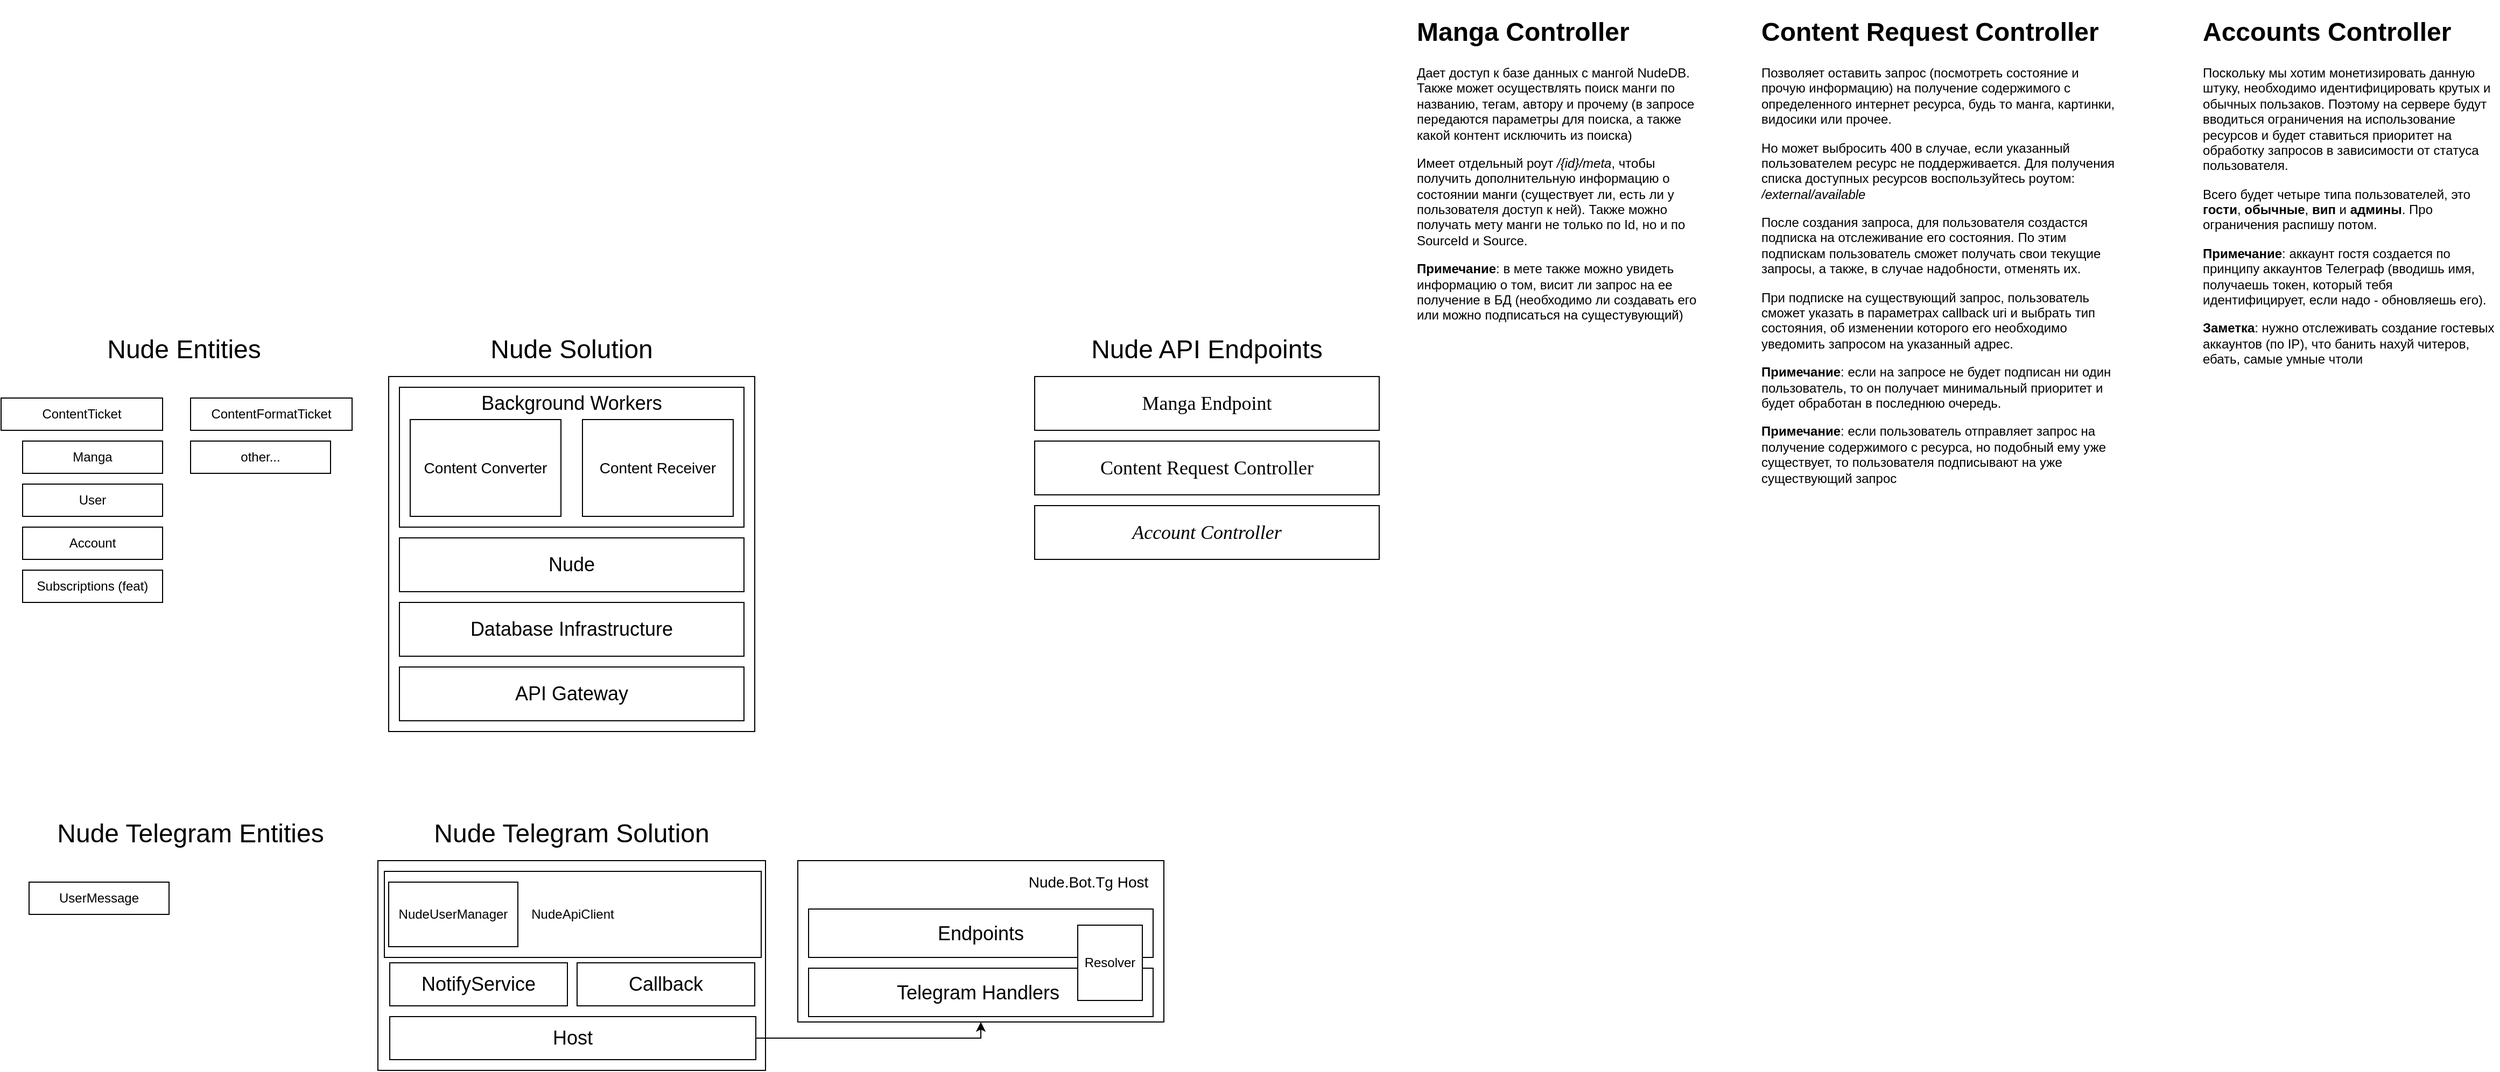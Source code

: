 <mxfile version="21.1.2" type="device">
  <diagram id="prtHgNgQTEPvFCAcTncT" name="Page-1">
    <mxGraphModel dx="3315" dy="2529" grid="1" gridSize="10" guides="1" tooltips="1" connect="1" arrows="1" fold="1" page="1" pageScale="1" pageWidth="827" pageHeight="1169" math="0" shadow="0">
      <root>
        <mxCell id="0" />
        <mxCell id="1" parent="0" />
        <mxCell id="JIjteD26HdvMNrANgCVM-1" value="" style="rounded=0;whiteSpace=wrap;html=1;" parent="1" vertex="1">
          <mxGeometry x="320" y="100" width="340" height="330" as="geometry" />
        </mxCell>
        <mxCell id="JIjteD26HdvMNrANgCVM-2" value="&lt;font style=&quot;font-size: 24px;&quot;&gt;Nude Solution&lt;/font&gt;" style="text;html=1;strokeColor=none;fillColor=none;align=center;verticalAlign=middle;whiteSpace=wrap;rounded=0;" parent="1" vertex="1">
          <mxGeometry x="400" y="60" width="180" height="30" as="geometry" />
        </mxCell>
        <mxCell id="JIjteD26HdvMNrANgCVM-3" value="&lt;font style=&quot;font-size: 18px;&quot;&gt;API Gateway&lt;/font&gt;" style="rounded=0;whiteSpace=wrap;html=1;" parent="1" vertex="1">
          <mxGeometry x="330" y="370" width="320" height="50" as="geometry" />
        </mxCell>
        <mxCell id="JIjteD26HdvMNrANgCVM-5" value="" style="rounded=0;whiteSpace=wrap;html=1;" parent="1" vertex="1">
          <mxGeometry x="330" y="110" width="320" height="130" as="geometry" />
        </mxCell>
        <mxCell id="JIjteD26HdvMNrANgCVM-6" value="&lt;font style=&quot;font-size: 18px;&quot;&gt;Background Workers&lt;/font&gt;" style="text;html=1;strokeColor=none;fillColor=none;align=center;verticalAlign=middle;whiteSpace=wrap;rounded=0;" parent="1" vertex="1">
          <mxGeometry x="390" y="110" width="200" height="30" as="geometry" />
        </mxCell>
        <mxCell id="JIjteD26HdvMNrANgCVM-7" value="&lt;font style=&quot;font-size: 14px;&quot;&gt;Content Receiver&lt;/font&gt;" style="rounded=0;whiteSpace=wrap;html=1;" parent="1" vertex="1">
          <mxGeometry x="500" y="140" width="140" height="90" as="geometry" />
        </mxCell>
        <mxCell id="JIjteD26HdvMNrANgCVM-8" value="&lt;font style=&quot;font-size: 14px;&quot;&gt;Content Converter&lt;/font&gt;" style="rounded=0;whiteSpace=wrap;html=1;" parent="1" vertex="1">
          <mxGeometry x="340" y="140" width="140" height="90" as="geometry" />
        </mxCell>
        <mxCell id="JIjteD26HdvMNrANgCVM-9" value="&lt;font style=&quot;font-size: 18px;&quot;&gt;Nude&lt;/font&gt;" style="rounded=0;whiteSpace=wrap;html=1;" parent="1" vertex="1">
          <mxGeometry x="330" y="250" width="320" height="50" as="geometry" />
        </mxCell>
        <mxCell id="JIjteD26HdvMNrANgCVM-10" value="" style="rounded=0;whiteSpace=wrap;html=1;" parent="1" vertex="1">
          <mxGeometry x="310" y="550" width="360" height="195" as="geometry" />
        </mxCell>
        <mxCell id="JIjteD26HdvMNrANgCVM-11" value="&lt;font style=&quot;font-size: 18px;&quot;&gt;Database Infrastructure&lt;/font&gt;" style="rounded=0;whiteSpace=wrap;html=1;" parent="1" vertex="1">
          <mxGeometry x="330" y="310" width="320" height="50" as="geometry" />
        </mxCell>
        <mxCell id="JIjteD26HdvMNrANgCVM-12" value="&lt;font style=&quot;font-size: 18px;&quot;&gt;Host&lt;/font&gt;" style="rounded=0;whiteSpace=wrap;html=1;" parent="1" vertex="1">
          <mxGeometry x="321" y="695" width="340" height="40" as="geometry" />
        </mxCell>
        <mxCell id="JIjteD26HdvMNrANgCVM-13" value="&lt;font style=&quot;font-size: 24px;&quot;&gt;Nude Telegram Solution&lt;/font&gt;" style="text;html=1;strokeColor=none;fillColor=none;align=center;verticalAlign=middle;whiteSpace=wrap;rounded=0;" parent="1" vertex="1">
          <mxGeometry x="352" y="510" width="276" height="30" as="geometry" />
        </mxCell>
        <mxCell id="JIjteD26HdvMNrANgCVM-14" value="&lt;font style=&quot;font-size: 18px;&quot;&gt;NotifyService&lt;/font&gt;" style="rounded=0;whiteSpace=wrap;html=1;" parent="1" vertex="1">
          <mxGeometry x="321" y="645" width="165" height="40" as="geometry" />
        </mxCell>
        <mxCell id="JIjteD26HdvMNrANgCVM-15" value="&lt;font style=&quot;font-size: 18px;&quot;&gt;Callback&lt;/font&gt;" style="rounded=0;whiteSpace=wrap;html=1;" parent="1" vertex="1">
          <mxGeometry x="495" y="645" width="165" height="40" as="geometry" />
        </mxCell>
        <mxCell id="JIjteD26HdvMNrANgCVM-17" value="NudeApiClient" style="rounded=0;whiteSpace=wrap;html=1;" parent="1" vertex="1">
          <mxGeometry x="316" y="560" width="350" height="80" as="geometry" />
        </mxCell>
        <mxCell id="JIjteD26HdvMNrANgCVM-18" value="NudeUserManager" style="rounded=0;whiteSpace=wrap;html=1;" parent="1" vertex="1">
          <mxGeometry x="320" y="570" width="120" height="60" as="geometry" />
        </mxCell>
        <mxCell id="JIjteD26HdvMNrANgCVM-19" value="ContentTicket" style="rounded=0;whiteSpace=wrap;html=1;" parent="1" vertex="1">
          <mxGeometry x="-40" y="120" width="150" height="30" as="geometry" />
        </mxCell>
        <mxCell id="JIjteD26HdvMNrANgCVM-21" value="&lt;font style=&quot;font-size: 24px;&quot;&gt;Nude Entities&lt;/font&gt;" style="text;html=1;strokeColor=none;fillColor=none;align=center;verticalAlign=middle;whiteSpace=wrap;rounded=0;" parent="1" vertex="1">
          <mxGeometry x="40" y="60" width="180" height="30" as="geometry" />
        </mxCell>
        <mxCell id="JIjteD26HdvMNrANgCVM-23" value="Manga" style="rounded=0;whiteSpace=wrap;html=1;" parent="1" vertex="1">
          <mxGeometry x="-20" y="160" width="130" height="30" as="geometry" />
        </mxCell>
        <mxCell id="JIjteD26HdvMNrANgCVM-25" value="other..." style="rounded=0;whiteSpace=wrap;html=1;" parent="1" vertex="1">
          <mxGeometry x="136" y="160" width="130" height="30" as="geometry" />
        </mxCell>
        <mxCell id="JIjteD26HdvMNrANgCVM-26" value="&lt;font style=&quot;font-size: 24px;&quot;&gt;Nude Telegram Entities&lt;/font&gt;" style="text;html=1;strokeColor=none;fillColor=none;align=center;verticalAlign=middle;whiteSpace=wrap;rounded=0;" parent="1" vertex="1">
          <mxGeometry x="-2" y="510" width="276" height="30" as="geometry" />
        </mxCell>
        <mxCell id="JIjteD26HdvMNrANgCVM-27" value="UserMessage" style="rounded=0;whiteSpace=wrap;html=1;" parent="1" vertex="1">
          <mxGeometry x="-14" y="570" width="130" height="30" as="geometry" />
        </mxCell>
        <mxCell id="JIjteD26HdvMNrANgCVM-28" value="User" style="rounded=0;whiteSpace=wrap;html=1;" parent="1" vertex="1">
          <mxGeometry x="-20" y="200" width="130" height="30" as="geometry" />
        </mxCell>
        <mxCell id="JIjteD26HdvMNrANgCVM-29" value="Account" style="rounded=0;whiteSpace=wrap;html=1;" parent="1" vertex="1">
          <mxGeometry x="-20" y="240" width="130" height="30" as="geometry" />
        </mxCell>
        <mxCell id="JIjteD26HdvMNrANgCVM-30" value="Subscriptions (feat)" style="rounded=0;whiteSpace=wrap;html=1;" parent="1" vertex="1">
          <mxGeometry x="-20" y="280" width="130" height="30" as="geometry" />
        </mxCell>
        <mxCell id="JIjteD26HdvMNrANgCVM-31" value="&lt;span style=&quot;font-size: 24px;&quot;&gt;Nude API Endpoints&lt;/span&gt;" style="text;html=1;strokeColor=none;fillColor=none;align=center;verticalAlign=middle;whiteSpace=wrap;rounded=0;" parent="1" vertex="1">
          <mxGeometry x="930" y="60" width="300" height="30" as="geometry" />
        </mxCell>
        <mxCell id="JIjteD26HdvMNrANgCVM-33" value="&lt;font face=&quot;Tahoma&quot; style=&quot;font-size: 18px;&quot;&gt;Manga Endpoint&lt;/font&gt;" style="rounded=0;whiteSpace=wrap;html=1;" parent="1" vertex="1">
          <mxGeometry x="920" y="100" width="320" height="50" as="geometry" />
        </mxCell>
        <mxCell id="JIjteD26HdvMNrANgCVM-34" value="&lt;font face=&quot;Tahoma&quot; style=&quot;font-size: 18px;&quot;&gt;Content Request Controller&lt;/font&gt;" style="rounded=0;whiteSpace=wrap;html=1;" parent="1" vertex="1">
          <mxGeometry x="920" y="160" width="320" height="50" as="geometry" />
        </mxCell>
        <mxCell id="JIjteD26HdvMNrANgCVM-35" value="&lt;pre&gt;&lt;font face=&quot;Tahoma&quot; style=&quot;font-size: 18px;&quot;&gt;&lt;i&gt;Account Controller&lt;/i&gt;&lt;/font&gt;&lt;/pre&gt;" style="rounded=0;whiteSpace=wrap;html=1;" parent="1" vertex="1">
          <mxGeometry x="920" y="220" width="320" height="50" as="geometry" />
        </mxCell>
        <mxCell id="JIjteD26HdvMNrANgCVM-37" value="&lt;h1&gt;Manga Controller&lt;/h1&gt;&lt;p&gt;Дает доступ к базе данных с мангой NudeDB. Также может осуществлять поиск манги по названию, тегам, автору и прочему (в запросе передаются параметры для поиска, а также какой контент исключить из поиска)&lt;/p&gt;&lt;p&gt;Имеет отдельный роут &lt;i&gt;/{id}/meta&lt;/i&gt;, чтобы получить дополнительную информацию о состоянии манги (существует ли, есть ли у пользователя доступ к ней). Также можно получать мету манги не только по Id, но и по SourceId и Source.&lt;/p&gt;&lt;p&gt;&lt;b&gt;Примечание&lt;/b&gt;: в мете также можно увидеть информацию о том, висит ли запрос на ее получение в БД (необходимо ли создавать его или можно подписаться на сущестувующий)&lt;/p&gt;" style="text;html=1;strokeColor=none;fillColor=none;spacing=5;spacingTop=-20;whiteSpace=wrap;overflow=hidden;rounded=0;" parent="1" vertex="1">
          <mxGeometry x="1270" y="-240" width="280" height="300" as="geometry" />
        </mxCell>
        <mxCell id="JIjteD26HdvMNrANgCVM-38" value="&lt;h1&gt;Content Request Controller&lt;/h1&gt;&lt;p&gt;Позволяет оставить запрос (посмотреть состояние и прочую информацию) на получение содержимого с определенного интернет ресурса, будь то манга, картинки, видосики или прочее.&lt;/p&gt;&lt;p&gt;Но может выбросить 400 в случае, если указанный пользователем ресурс не поддерживается. Для получения списка доступных ресурсов воспользуйтесь роутом: &lt;i&gt;/external/available&lt;/i&gt;&lt;/p&gt;&lt;p&gt;После создания запроса, для пользователя создастся подписка на отслеживание его состояния. По этим подпискам пользователь сможет получать свои текущие запросы, а также, в случае надобности, отменять их.&lt;/p&gt;&lt;p&gt;При подписке на существующий запрос, пользователь сможет указать в параметрах callback uri и выбрать тип состояния, об изменении которого его необходимо уведомить запросом на указанный адрес.&lt;/p&gt;&lt;p&gt;&lt;b&gt;Примечание&lt;/b&gt;: если на запросе не будет подписан ни один пользователь, то он получает минимальный приоритет и будет обработан в последнюю очередь.&lt;/p&gt;&lt;p&gt;&lt;b&gt;Примечание&lt;/b&gt;: если пользователь отправляет запрос на получение содержимого с ресурса, но подобный ему уже существует, то пользователя подписывают на уже существующий запрос&lt;/p&gt;" style="text;html=1;strokeColor=none;fillColor=none;spacing=5;spacingTop=-20;whiteSpace=wrap;overflow=hidden;rounded=0;" parent="1" vertex="1">
          <mxGeometry x="1590" y="-240" width="340" height="460" as="geometry" />
        </mxCell>
        <mxCell id="JIjteD26HdvMNrANgCVM-39" value="&lt;h1&gt;Accounts Controller&lt;/h1&gt;&lt;p&gt;Поскольку мы хотим монетизировать данную штуку, необходимо идентифицировать крутых и обычных пользаков. Поэтому на сервере будут вводиться ограничения на использование ресурсов и будет ставиться приоритет на обработку запросов в зависимости от статуса пользователя.&lt;/p&gt;&lt;p&gt;Всего будет четыре типа пользователей, это &lt;b&gt;гости&lt;/b&gt;,&amp;nbsp;&lt;b&gt;обычные&lt;/b&gt;, &lt;b&gt;вип&lt;/b&gt; и &lt;b&gt;админы&lt;/b&gt;. Про ограничения распишу потом.&lt;/p&gt;&lt;p&gt;&lt;b&gt;Примечание&lt;/b&gt;: аккаунт гостя создается по принципу аккаунтов Телеграф (вводишь имя, получаешь токен, который тебя идентифицирует, если надо - обновляешь его).&lt;/p&gt;&lt;p&gt;&lt;b&gt;Заметка&lt;/b&gt;: нужно отслеживать создание гостевых аккаунтов (по IP), что банить нахуй читеров, ебать, самые умные чтоли&lt;/p&gt;" style="text;html=1;strokeColor=none;fillColor=none;spacing=5;spacingTop=-20;whiteSpace=wrap;overflow=hidden;rounded=0;" parent="1" vertex="1">
          <mxGeometry x="2000" y="-240" width="280" height="430" as="geometry" />
        </mxCell>
        <mxCell id="JIjteD26HdvMNrANgCVM-40" value="ContentFormatTicket" style="rounded=0;whiteSpace=wrap;html=1;" parent="1" vertex="1">
          <mxGeometry x="136" y="120" width="150" height="30" as="geometry" />
        </mxCell>
        <mxCell id="XsfaPb-UnEtbQW3U9azf-2" value="" style="rounded=0;whiteSpace=wrap;html=1;" parent="1" vertex="1">
          <mxGeometry x="700" y="550" width="340" height="150" as="geometry" />
        </mxCell>
        <mxCell id="XsfaPb-UnEtbQW3U9azf-3" value="&lt;font style=&quot;font-size: 14px;&quot;&gt;Nude.Bot.Tg Host&lt;/font&gt;" style="text;html=1;strokeColor=none;fillColor=none;align=center;verticalAlign=middle;whiteSpace=wrap;rounded=0;" parent="1" vertex="1">
          <mxGeometry x="910" y="555" width="120" height="30" as="geometry" />
        </mxCell>
        <mxCell id="XsfaPb-UnEtbQW3U9azf-4" value="&lt;font style=&quot;font-size: 18px;&quot;&gt;Telegram Handlers&amp;nbsp;&lt;/font&gt;" style="rounded=0;whiteSpace=wrap;html=1;" parent="1" vertex="1">
          <mxGeometry x="710" y="650" width="320" height="45" as="geometry" />
        </mxCell>
        <mxCell id="XsfaPb-UnEtbQW3U9azf-5" value="&lt;font style=&quot;font-size: 18px;&quot;&gt;Endpoints&lt;/font&gt;" style="rounded=0;whiteSpace=wrap;html=1;" parent="1" vertex="1">
          <mxGeometry x="710" y="595" width="320" height="45" as="geometry" />
        </mxCell>
        <mxCell id="XsfaPb-UnEtbQW3U9azf-6" value="Resolver" style="rounded=0;whiteSpace=wrap;html=1;" parent="1" vertex="1">
          <mxGeometry x="960" y="610" width="60" height="70" as="geometry" />
        </mxCell>
        <mxCell id="XsfaPb-UnEtbQW3U9azf-9" value="" style="endArrow=classic;html=1;rounded=0;exitX=1;exitY=0.5;exitDx=0;exitDy=0;entryX=0.5;entryY=1;entryDx=0;entryDy=0;" parent="1" source="JIjteD26HdvMNrANgCVM-12" target="XsfaPb-UnEtbQW3U9azf-2" edge="1">
          <mxGeometry width="50" height="50" relative="1" as="geometry">
            <mxPoint x="700" y="795" as="sourcePoint" />
            <mxPoint x="750" y="745" as="targetPoint" />
            <Array as="points">
              <mxPoint x="870" y="715" />
            </Array>
          </mxGeometry>
        </mxCell>
      </root>
    </mxGraphModel>
  </diagram>
</mxfile>
